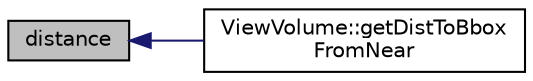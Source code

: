 digraph "distance"
{
 // INTERACTIVE_SVG=YES
  edge [fontname="Helvetica",fontsize="10",labelfontname="Helvetica",labelfontsize="10"];
  node [fontname="Helvetica",fontsize="10",shape=record];
  rankdir="LR";
  Node1 [label="distance",height=0.2,width=0.4,color="black", fillcolor="grey75", style="filled" fontcolor="black"];
  Node1 -> Node2 [dir="back",color="midnightblue",fontsize="10",style="solid",fontname="Helvetica"];
  Node2 [label="ViewVolume::getDistToBbox\lFromNear",height=0.2,width=0.4,color="black", fillcolor="white", style="filled",URL="$class_view_volume.html#a62d71970e226e2d86e9edbc444ba3979",tooltip="Distance to Bounding box. "];
}
